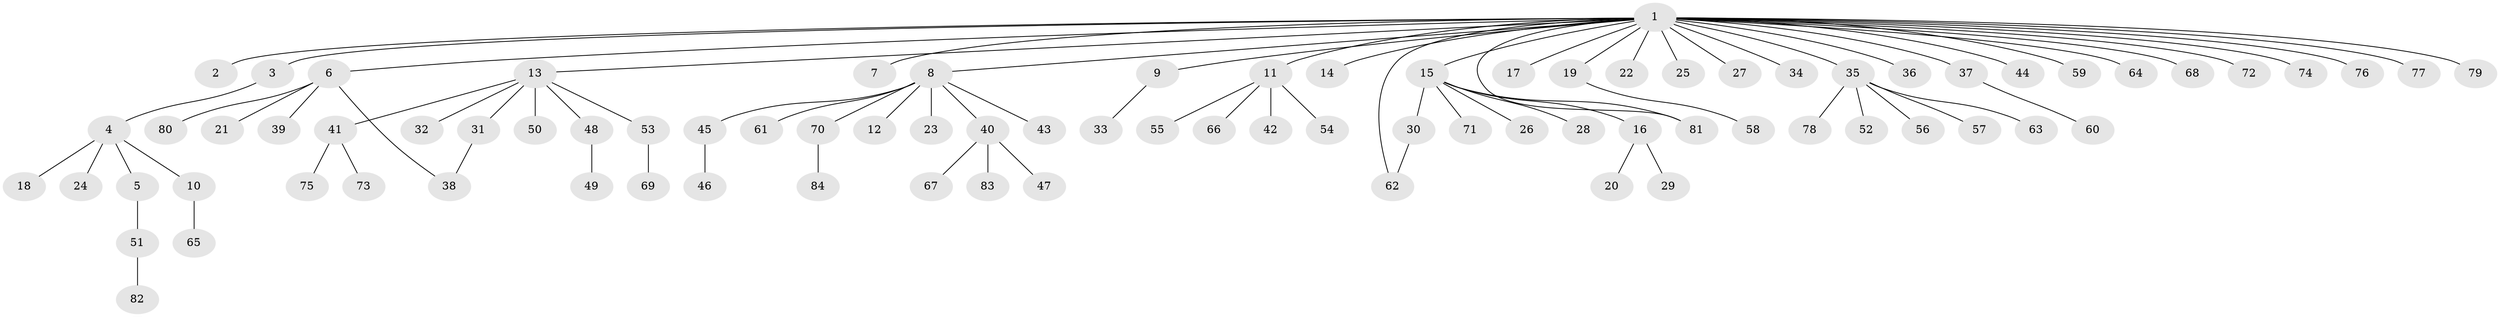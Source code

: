 // Generated by graph-tools (version 1.1) at 2025/14/03/09/25 04:14:32]
// undirected, 84 vertices, 86 edges
graph export_dot {
graph [start="1"]
  node [color=gray90,style=filled];
  1;
  2;
  3;
  4;
  5;
  6;
  7;
  8;
  9;
  10;
  11;
  12;
  13;
  14;
  15;
  16;
  17;
  18;
  19;
  20;
  21;
  22;
  23;
  24;
  25;
  26;
  27;
  28;
  29;
  30;
  31;
  32;
  33;
  34;
  35;
  36;
  37;
  38;
  39;
  40;
  41;
  42;
  43;
  44;
  45;
  46;
  47;
  48;
  49;
  50;
  51;
  52;
  53;
  54;
  55;
  56;
  57;
  58;
  59;
  60;
  61;
  62;
  63;
  64;
  65;
  66;
  67;
  68;
  69;
  70;
  71;
  72;
  73;
  74;
  75;
  76;
  77;
  78;
  79;
  80;
  81;
  82;
  83;
  84;
  1 -- 2;
  1 -- 3;
  1 -- 6;
  1 -- 7;
  1 -- 8;
  1 -- 9;
  1 -- 11;
  1 -- 13;
  1 -- 14;
  1 -- 15;
  1 -- 17;
  1 -- 19;
  1 -- 22;
  1 -- 25;
  1 -- 27;
  1 -- 34;
  1 -- 35;
  1 -- 36;
  1 -- 37;
  1 -- 44;
  1 -- 59;
  1 -- 62;
  1 -- 64;
  1 -- 68;
  1 -- 72;
  1 -- 74;
  1 -- 76;
  1 -- 77;
  1 -- 79;
  1 -- 81;
  3 -- 4;
  4 -- 5;
  4 -- 10;
  4 -- 18;
  4 -- 24;
  5 -- 51;
  6 -- 21;
  6 -- 38;
  6 -- 39;
  6 -- 80;
  8 -- 12;
  8 -- 23;
  8 -- 40;
  8 -- 43;
  8 -- 45;
  8 -- 61;
  8 -- 70;
  9 -- 33;
  10 -- 65;
  11 -- 42;
  11 -- 54;
  11 -- 55;
  11 -- 66;
  13 -- 31;
  13 -- 32;
  13 -- 41;
  13 -- 48;
  13 -- 50;
  13 -- 53;
  15 -- 16;
  15 -- 26;
  15 -- 28;
  15 -- 30;
  15 -- 71;
  15 -- 81;
  16 -- 20;
  16 -- 29;
  19 -- 58;
  30 -- 62;
  31 -- 38;
  35 -- 52;
  35 -- 56;
  35 -- 57;
  35 -- 63;
  35 -- 78;
  37 -- 60;
  40 -- 47;
  40 -- 67;
  40 -- 83;
  41 -- 73;
  41 -- 75;
  45 -- 46;
  48 -- 49;
  51 -- 82;
  53 -- 69;
  70 -- 84;
}
